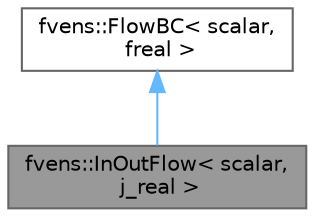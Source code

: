 digraph "fvens::InOutFlow&lt; scalar, j_real &gt;"
{
 // LATEX_PDF_SIZE
  bgcolor="transparent";
  edge [fontname=Helvetica,fontsize=10,labelfontname=Helvetica,labelfontsize=10];
  node [fontname=Helvetica,fontsize=10,shape=box,height=0.2,width=0.4];
  Node1 [id="Node000001",label="fvens::InOutFlow\< scalar,\l j_real \>",height=0.2,width=0.4,color="gray40", fillcolor="grey60", style="filled", fontcolor="black",tooltip="Currently, this is a pressure-imposed outflow and all-imposed inflow BC."];
  Node2 -> Node1 [id="edge1_Node000001_Node000002",dir="back",color="steelblue1",style="solid",tooltip=" "];
  Node2 [id="Node000002",label="fvens::FlowBC\< scalar,\l freal \>",height=0.2,width=0.4,color="gray40", fillcolor="white", style="filled",URL="$classfvens_1_1FlowBC.html",tooltip=" "];
}
